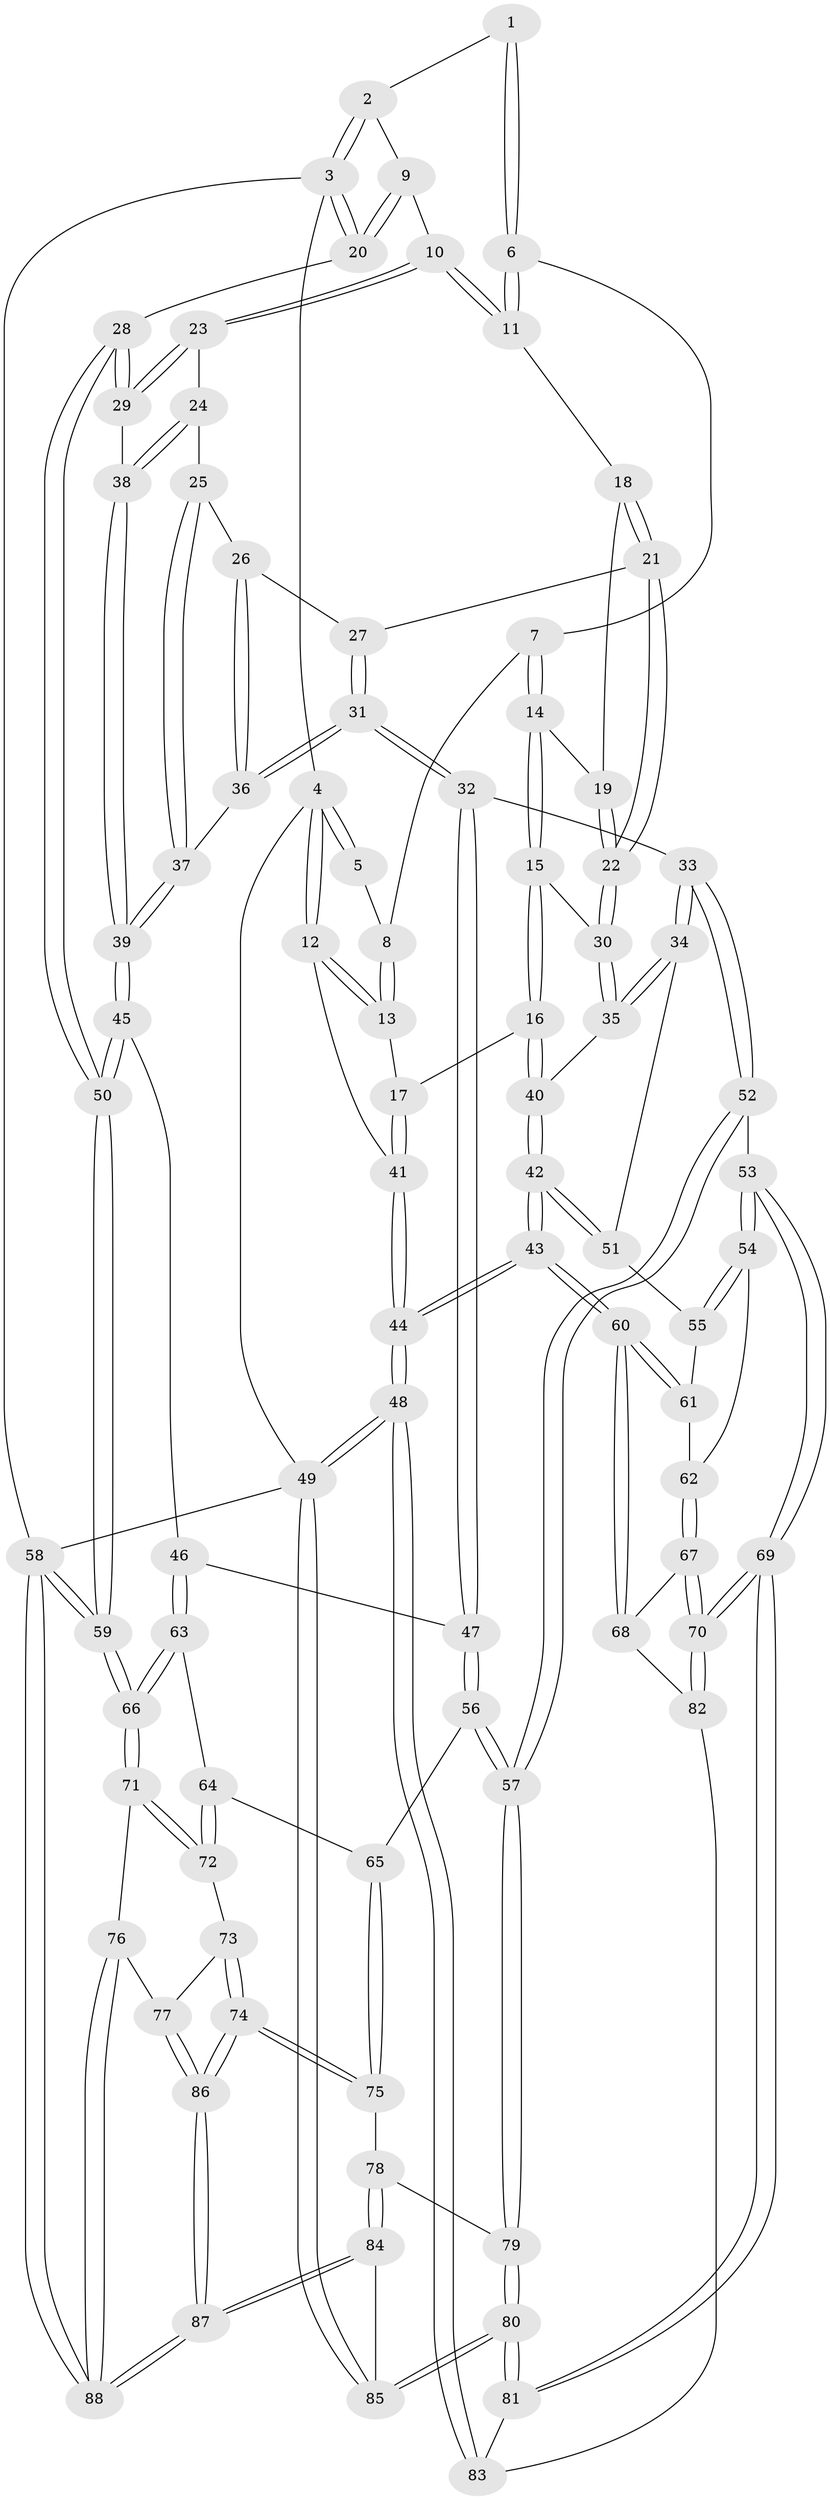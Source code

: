 // Generated by graph-tools (version 1.1) at 2025/02/03/09/25 05:02:03]
// undirected, 88 vertices, 217 edges
graph export_dot {
graph [start="1"]
  node [color=gray90,style=filled];
  1 [pos="+0.525454954664426+0"];
  2 [pos="+0.8743113933393031+0"];
  3 [pos="+1+0"];
  4 [pos="+0+0"];
  5 [pos="+0.22914010609912405+0"];
  6 [pos="+0.527907891785337+0"];
  7 [pos="+0.269758170080134+0.12625562047795325"];
  8 [pos="+0.22489889848627728+0.09208905278008579"];
  9 [pos="+0.8379739164872257+0.12565357299967936"];
  10 [pos="+0.8278767612311405+0.13931386810980853"];
  11 [pos="+0.5539889856633041+0.04405695653208021"];
  12 [pos="+0+0"];
  13 [pos="+0.08784814701118093+0.1283883391929506"];
  14 [pos="+0.2979587095653939+0.21100552966070546"];
  15 [pos="+0.28974886685460893+0.2355262338503132"];
  16 [pos="+0.18075128367037038+0.37440815092315605"];
  17 [pos="+0.14389663550836979+0.3262301257487145"];
  18 [pos="+0.5424710599965019+0.1058314581410811"];
  19 [pos="+0.37846856713408644+0.19959888341852092"];
  20 [pos="+1+0.016556950411588472"];
  21 [pos="+0.5746256991579762+0.27248236062738374"];
  22 [pos="+0.4820102328568795+0.32906855132585083"];
  23 [pos="+0.830372980892365+0.26194259391115265"];
  24 [pos="+0.7987047359249551+0.2851055827346205"];
  25 [pos="+0.7910092693129471+0.2878855260072872"];
  26 [pos="+0.6739228749923857+0.29724354318825175"];
  27 [pos="+0.6049462428149981+0.29133973003878627"];
  28 [pos="+1+0.40622227082817497"];
  29 [pos="+1+0.37330341357184915"];
  30 [pos="+0.4569682670744444+0.35486599860608076"];
  31 [pos="+0.6086795643319118+0.5108759155223536"];
  32 [pos="+0.5994669900065273+0.5200906739865736"];
  33 [pos="+0.46787711586891156+0.5387655657194407"];
  34 [pos="+0.405256595860885+0.503602427295013"];
  35 [pos="+0.3991496485834041+0.491027648693717"];
  36 [pos="+0.6937183669279088+0.48900213195424"];
  37 [pos="+0.7114842313713634+0.488377345418077"];
  38 [pos="+0.8239252277045305+0.48571270123070387"];
  39 [pos="+0.7990818067777115+0.5294934982891278"];
  40 [pos="+0.18080741750772292+0.38566492264640284"];
  41 [pos="+0+0.1357525079925232"];
  42 [pos="+0+0.6452811069023915"];
  43 [pos="+0+0.6544552944532902"];
  44 [pos="+0+0.6590862191924513"];
  45 [pos="+0.8098020283319591+0.5570880474626367"];
  46 [pos="+0.7370459382363759+0.6797093850657323"];
  47 [pos="+0.6761074796234355+0.6672959446340857"];
  48 [pos="+0+1"];
  49 [pos="+0+1"];
  50 [pos="+1+0.677112491337492"];
  51 [pos="+0.34435267029385885+0.5850450672929999"];
  52 [pos="+0.5108372985057742+0.7738549161963987"];
  53 [pos="+0.4561379147800573+0.7802205977274124"];
  54 [pos="+0.41600309333014335+0.7658850392262359"];
  55 [pos="+0.32461420115384193+0.6711593061428589"];
  56 [pos="+0.5313699436626751+0.7697912952563715"];
  57 [pos="+0.5149185440856534+0.7762990757218212"];
  58 [pos="+1+1"];
  59 [pos="+1+0.7847242581657138"];
  60 [pos="+0.042661583313076984+0.7184701356216039"];
  61 [pos="+0.26950346883354354+0.7063587576581952"];
  62 [pos="+0.3088869583185998+0.7928236154725457"];
  63 [pos="+0.7797737526423913+0.7448302107145534"];
  64 [pos="+0.7466549997668323+0.7975743400140303"];
  65 [pos="+0.7216957065248312+0.8127850235234532"];
  66 [pos="+1+0.7966482996363164"];
  67 [pos="+0.2869607764216767+0.8257441880368"];
  68 [pos="+0.04562108771287581+0.721422287653193"];
  69 [pos="+0.31140965712122964+0.9468996103664954"];
  70 [pos="+0.3037234578406311+0.9321738403297332"];
  71 [pos="+0.8891560183107395+0.8900201731518467"];
  72 [pos="+0.7709294759570077+0.8620746118819239"];
  73 [pos="+0.7698193638548029+0.8738087549003973"];
  74 [pos="+0.6944066183687219+0.9330439962919582"];
  75 [pos="+0.6719412819983561+0.8979291503490945"];
  76 [pos="+0.8324801787784928+0.935954750697047"];
  77 [pos="+0.7897266799749098+0.9233586139628503"];
  78 [pos="+0.5884750865255377+0.878756518774739"];
  79 [pos="+0.5330726907695469+0.8393646778749394"];
  80 [pos="+0.366401775718146+1"];
  81 [pos="+0.31499693924109157+1"];
  82 [pos="+0.10535373589700298+0.8064485796445255"];
  83 [pos="+0.14870307875412425+0.9294848403220732"];
  84 [pos="+0.6293798108605801+1"];
  85 [pos="+0.36646007815487514+1"];
  86 [pos="+0.7027610460144269+0.9557342963953799"];
  87 [pos="+0.682446250888962+1"];
  88 [pos="+0.7655119633772646+1"];
  1 -- 2;
  1 -- 6;
  1 -- 6;
  2 -- 3;
  2 -- 3;
  2 -- 9;
  3 -- 4;
  3 -- 20;
  3 -- 20;
  3 -- 58;
  4 -- 5;
  4 -- 5;
  4 -- 12;
  4 -- 12;
  4 -- 49;
  5 -- 8;
  6 -- 7;
  6 -- 11;
  6 -- 11;
  7 -- 8;
  7 -- 14;
  7 -- 14;
  8 -- 13;
  8 -- 13;
  9 -- 10;
  9 -- 20;
  9 -- 20;
  10 -- 11;
  10 -- 11;
  10 -- 23;
  10 -- 23;
  11 -- 18;
  12 -- 13;
  12 -- 13;
  12 -- 41;
  13 -- 17;
  14 -- 15;
  14 -- 15;
  14 -- 19;
  15 -- 16;
  15 -- 16;
  15 -- 30;
  16 -- 17;
  16 -- 40;
  16 -- 40;
  17 -- 41;
  17 -- 41;
  18 -- 19;
  18 -- 21;
  18 -- 21;
  19 -- 22;
  19 -- 22;
  20 -- 28;
  21 -- 22;
  21 -- 22;
  21 -- 27;
  22 -- 30;
  22 -- 30;
  23 -- 24;
  23 -- 29;
  23 -- 29;
  24 -- 25;
  24 -- 38;
  24 -- 38;
  25 -- 26;
  25 -- 37;
  25 -- 37;
  26 -- 27;
  26 -- 36;
  26 -- 36;
  27 -- 31;
  27 -- 31;
  28 -- 29;
  28 -- 29;
  28 -- 50;
  28 -- 50;
  29 -- 38;
  30 -- 35;
  30 -- 35;
  31 -- 32;
  31 -- 32;
  31 -- 36;
  31 -- 36;
  32 -- 33;
  32 -- 47;
  32 -- 47;
  33 -- 34;
  33 -- 34;
  33 -- 52;
  33 -- 52;
  34 -- 35;
  34 -- 35;
  34 -- 51;
  35 -- 40;
  36 -- 37;
  37 -- 39;
  37 -- 39;
  38 -- 39;
  38 -- 39;
  39 -- 45;
  39 -- 45;
  40 -- 42;
  40 -- 42;
  41 -- 44;
  41 -- 44;
  42 -- 43;
  42 -- 43;
  42 -- 51;
  42 -- 51;
  43 -- 44;
  43 -- 44;
  43 -- 60;
  43 -- 60;
  44 -- 48;
  44 -- 48;
  45 -- 46;
  45 -- 50;
  45 -- 50;
  46 -- 47;
  46 -- 63;
  46 -- 63;
  47 -- 56;
  47 -- 56;
  48 -- 49;
  48 -- 49;
  48 -- 83;
  48 -- 83;
  49 -- 85;
  49 -- 85;
  49 -- 58;
  50 -- 59;
  50 -- 59;
  51 -- 55;
  52 -- 53;
  52 -- 57;
  52 -- 57;
  53 -- 54;
  53 -- 54;
  53 -- 69;
  53 -- 69;
  54 -- 55;
  54 -- 55;
  54 -- 62;
  55 -- 61;
  56 -- 57;
  56 -- 57;
  56 -- 65;
  57 -- 79;
  57 -- 79;
  58 -- 59;
  58 -- 59;
  58 -- 88;
  58 -- 88;
  59 -- 66;
  59 -- 66;
  60 -- 61;
  60 -- 61;
  60 -- 68;
  60 -- 68;
  61 -- 62;
  62 -- 67;
  62 -- 67;
  63 -- 64;
  63 -- 66;
  63 -- 66;
  64 -- 65;
  64 -- 72;
  64 -- 72;
  65 -- 75;
  65 -- 75;
  66 -- 71;
  66 -- 71;
  67 -- 68;
  67 -- 70;
  67 -- 70;
  68 -- 82;
  69 -- 70;
  69 -- 70;
  69 -- 81;
  69 -- 81;
  70 -- 82;
  70 -- 82;
  71 -- 72;
  71 -- 72;
  71 -- 76;
  72 -- 73;
  73 -- 74;
  73 -- 74;
  73 -- 77;
  74 -- 75;
  74 -- 75;
  74 -- 86;
  74 -- 86;
  75 -- 78;
  76 -- 77;
  76 -- 88;
  76 -- 88;
  77 -- 86;
  77 -- 86;
  78 -- 79;
  78 -- 84;
  78 -- 84;
  79 -- 80;
  79 -- 80;
  80 -- 81;
  80 -- 81;
  80 -- 85;
  80 -- 85;
  81 -- 83;
  82 -- 83;
  84 -- 85;
  84 -- 87;
  84 -- 87;
  86 -- 87;
  86 -- 87;
  87 -- 88;
  87 -- 88;
}
